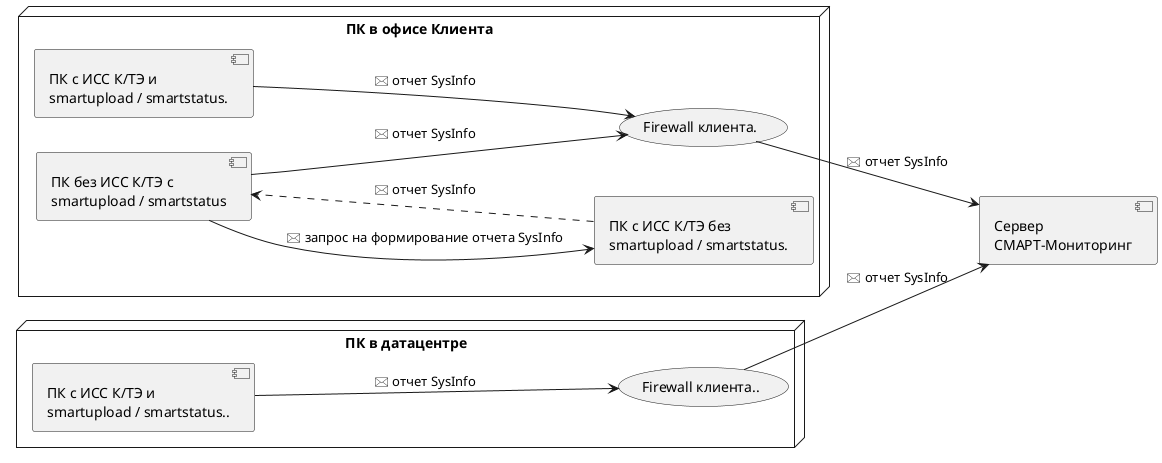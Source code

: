 ``` plantuml firstDiagram
@startuml firstDiagram
left to right direction
node "ПК в офисе Клиента" {
    [ПК с ИСС К/ТЭ и\nsmartupload / smartstatus.] --> (Firewall клиента.): 🖂 отчет SysInfo
    [ПК с ИСС К/ТЭ без\nsmartupload / smartstatus.] ..> [ПК без ИСС К/ТЭ с\nsmartupload / smartstatus]: 🖂 отчет SysInfo
    [ПК без ИСС К/ТЭ с\nsmartupload / smartstatus] --> [ПК с ИСС К/ТЭ без\nsmartupload / smartstatus.]: 🖂 запрос на формирование отчета SysInfo
    [ПК без ИСС К/ТЭ с\nsmartupload / smartstatus] --> (Firewall клиента.): 🖂 отчет SysInfo
}
node "ПК в датацентре" {
    [ПК с ИСС К/ТЭ и\nsmartupload / smartstatus..] --> (Firewall клиента..): 🖂 отчет SysInfo
}
[Сервер\nСМАРТ-Мониторинг] <-up- (Firewall клиента.): 🖂 отчет SysInfo
[Сервер\nСМАРТ-Мониторинг] <-up- (Firewall клиента..): 🖂 отчет SysInfo
@enduml
```

